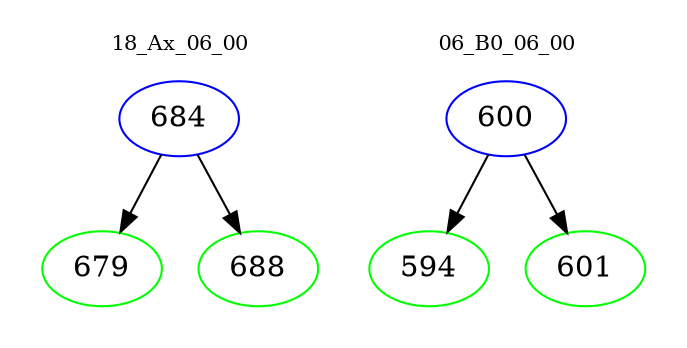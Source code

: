 digraph{
subgraph cluster_0 {
color = white
label = "18_Ax_06_00";
fontsize=10;
T0_684 [label="684", color="blue"]
T0_684 -> T0_679 [color="black"]
T0_679 [label="679", color="green"]
T0_684 -> T0_688 [color="black"]
T0_688 [label="688", color="green"]
}
subgraph cluster_1 {
color = white
label = "06_B0_06_00";
fontsize=10;
T1_600 [label="600", color="blue"]
T1_600 -> T1_594 [color="black"]
T1_594 [label="594", color="green"]
T1_600 -> T1_601 [color="black"]
T1_601 [label="601", color="green"]
}
}
